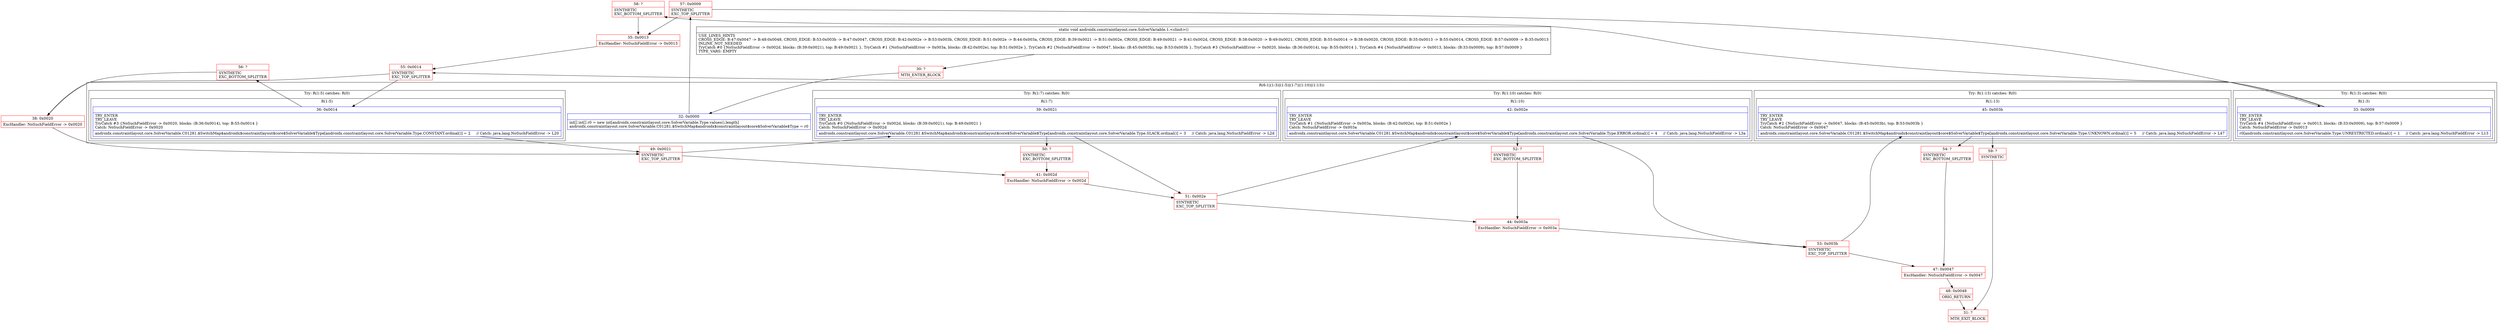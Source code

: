 digraph "CFG forandroidx.constraintlayout.core.SolverVariable.1.\<clinit\>()V" {
subgraph cluster_Region_1731710990 {
label = "R(6:1|(1:3)|(1:5)|(1:7)|(1:10)|(1:13))";
node [shape=record,color=blue];
Node_32 [shape=record,label="{32\:\ 0x0000|int[] int[] r0 = new int[androidx.constraintlayout.core.SolverVariable.Type.values().length]\landroidx.constraintlayout.core.SolverVariable.C01281.$SwitchMap$androidx$constraintlayout$core$SolverVariable$Type = r0\l}"];
subgraph cluster_TryCatchRegion_1647892438 {
label = "Try: R(1:3) catches: R(0)";
node [shape=record,color=blue];
subgraph cluster_Region_1586108324 {
label = "R(1:3)";
node [shape=record,color=blue];
Node_33 [shape=record,label="{33\:\ 0x0009|TRY_ENTER\lTRY_LEAVE\lTryCatch #4 \{NoSuchFieldError \-\> 0x0013, blocks: (B:33:0x0009), top: B:57:0x0009 \}\lCatch: NoSuchFieldError \-\> 0x0013\l|r0[androidx.constraintlayout.core.SolverVariable.Type.UNRESTRICTED.ordinal()] = 1     \/\/ Catch: java.lang.NoSuchFieldError \-\> L13\l}"];
}
subgraph cluster_Region_1668123510 {
label = "R(0) | ExcHandler: NoSuchFieldError \-\> 0x0013\l";
node [shape=record,color=blue];
}
}
subgraph cluster_TryCatchRegion_772799131 {
label = "Try: R(1:5) catches: R(0)";
node [shape=record,color=blue];
subgraph cluster_Region_1251676548 {
label = "R(1:5)";
node [shape=record,color=blue];
Node_36 [shape=record,label="{36\:\ 0x0014|TRY_ENTER\lTRY_LEAVE\lTryCatch #3 \{NoSuchFieldError \-\> 0x0020, blocks: (B:36:0x0014), top: B:55:0x0014 \}\lCatch: NoSuchFieldError \-\> 0x0020\l|androidx.constraintlayout.core.SolverVariable.C01281.$SwitchMap$androidx$constraintlayout$core$SolverVariable$Type[androidx.constraintlayout.core.SolverVariable.Type.CONSTANT.ordinal()] = 2     \/\/ Catch: java.lang.NoSuchFieldError \-\> L20\l}"];
}
subgraph cluster_Region_1857681766 {
label = "R(0) | ExcHandler: NoSuchFieldError \-\> 0x0020\l";
node [shape=record,color=blue];
}
}
subgraph cluster_TryCatchRegion_1635838460 {
label = "Try: R(1:7) catches: R(0)";
node [shape=record,color=blue];
subgraph cluster_Region_805964917 {
label = "R(1:7)";
node [shape=record,color=blue];
Node_39 [shape=record,label="{39\:\ 0x0021|TRY_ENTER\lTRY_LEAVE\lTryCatch #0 \{NoSuchFieldError \-\> 0x002d, blocks: (B:39:0x0021), top: B:49:0x0021 \}\lCatch: NoSuchFieldError \-\> 0x002d\l|androidx.constraintlayout.core.SolverVariable.C01281.$SwitchMap$androidx$constraintlayout$core$SolverVariable$Type[androidx.constraintlayout.core.SolverVariable.Type.SLACK.ordinal()] = 3     \/\/ Catch: java.lang.NoSuchFieldError \-\> L2d\l}"];
}
subgraph cluster_Region_579812545 {
label = "R(0) | ExcHandler: NoSuchFieldError \-\> 0x002d\l";
node [shape=record,color=blue];
}
}
subgraph cluster_TryCatchRegion_64783167 {
label = "Try: R(1:10) catches: R(0)";
node [shape=record,color=blue];
subgraph cluster_Region_1710572977 {
label = "R(1:10)";
node [shape=record,color=blue];
Node_42 [shape=record,label="{42\:\ 0x002e|TRY_ENTER\lTRY_LEAVE\lTryCatch #1 \{NoSuchFieldError \-\> 0x003a, blocks: (B:42:0x002e), top: B:51:0x002e \}\lCatch: NoSuchFieldError \-\> 0x003a\l|androidx.constraintlayout.core.SolverVariable.C01281.$SwitchMap$androidx$constraintlayout$core$SolverVariable$Type[androidx.constraintlayout.core.SolverVariable.Type.ERROR.ordinal()] = 4     \/\/ Catch: java.lang.NoSuchFieldError \-\> L3a\l}"];
}
subgraph cluster_Region_92050654 {
label = "R(0) | ExcHandler: NoSuchFieldError \-\> 0x003a\l";
node [shape=record,color=blue];
}
}
subgraph cluster_TryCatchRegion_1582221700 {
label = "Try: R(1:13) catches: R(0)";
node [shape=record,color=blue];
subgraph cluster_Region_963410953 {
label = "R(1:13)";
node [shape=record,color=blue];
Node_45 [shape=record,label="{45\:\ 0x003b|TRY_ENTER\lTRY_LEAVE\lTryCatch #2 \{NoSuchFieldError \-\> 0x0047, blocks: (B:45:0x003b), top: B:53:0x003b \}\lCatch: NoSuchFieldError \-\> 0x0047\l|androidx.constraintlayout.core.SolverVariable.C01281.$SwitchMap$androidx$constraintlayout$core$SolverVariable$Type[androidx.constraintlayout.core.SolverVariable.Type.UNKNOWN.ordinal()] = 5     \/\/ Catch: java.lang.NoSuchFieldError \-\> L47\l}"];
}
subgraph cluster_Region_1996193368 {
label = "R(0) | ExcHandler: NoSuchFieldError \-\> 0x0047\l";
node [shape=record,color=blue];
}
}
}
subgraph cluster_Region_1668123510 {
label = "R(0) | ExcHandler: NoSuchFieldError \-\> 0x0013\l";
node [shape=record,color=blue];
}
subgraph cluster_Region_1857681766 {
label = "R(0) | ExcHandler: NoSuchFieldError \-\> 0x0020\l";
node [shape=record,color=blue];
}
subgraph cluster_Region_579812545 {
label = "R(0) | ExcHandler: NoSuchFieldError \-\> 0x002d\l";
node [shape=record,color=blue];
}
subgraph cluster_Region_92050654 {
label = "R(0) | ExcHandler: NoSuchFieldError \-\> 0x003a\l";
node [shape=record,color=blue];
}
subgraph cluster_Region_1996193368 {
label = "R(0) | ExcHandler: NoSuchFieldError \-\> 0x0047\l";
node [shape=record,color=blue];
}
Node_30 [shape=record,color=red,label="{30\:\ ?|MTH_ENTER_BLOCK\l}"];
Node_57 [shape=record,color=red,label="{57\:\ 0x0009|SYNTHETIC\lEXC_TOP_SPLITTER\l}"];
Node_55 [shape=record,color=red,label="{55\:\ 0x0014|SYNTHETIC\lEXC_TOP_SPLITTER\l}"];
Node_49 [shape=record,color=red,label="{49\:\ 0x0021|SYNTHETIC\lEXC_TOP_SPLITTER\l}"];
Node_50 [shape=record,color=red,label="{50\:\ ?|SYNTHETIC\lEXC_BOTTOM_SPLITTER\l}"];
Node_51 [shape=record,color=red,label="{51\:\ 0x002e|SYNTHETIC\lEXC_TOP_SPLITTER\l}"];
Node_52 [shape=record,color=red,label="{52\:\ ?|SYNTHETIC\lEXC_BOTTOM_SPLITTER\l}"];
Node_53 [shape=record,color=red,label="{53\:\ 0x003b|SYNTHETIC\lEXC_TOP_SPLITTER\l}"];
Node_54 [shape=record,color=red,label="{54\:\ ?|SYNTHETIC\lEXC_BOTTOM_SPLITTER\l}"];
Node_59 [shape=record,color=red,label="{59\:\ ?|SYNTHETIC\l}"];
Node_31 [shape=record,color=red,label="{31\:\ ?|MTH_EXIT_BLOCK\l}"];
Node_47 [shape=record,color=red,label="{47\:\ 0x0047|ExcHandler: NoSuchFieldError \-\> 0x0047\l}"];
Node_48 [shape=record,color=red,label="{48\:\ 0x0048|ORIG_RETURN\l}"];
Node_44 [shape=record,color=red,label="{44\:\ 0x003a|ExcHandler: NoSuchFieldError \-\> 0x003a\l}"];
Node_41 [shape=record,color=red,label="{41\:\ 0x002d|ExcHandler: NoSuchFieldError \-\> 0x002d\l}"];
Node_56 [shape=record,color=red,label="{56\:\ ?|SYNTHETIC\lEXC_BOTTOM_SPLITTER\l}"];
Node_38 [shape=record,color=red,label="{38\:\ 0x0020|ExcHandler: NoSuchFieldError \-\> 0x0020\l}"];
Node_58 [shape=record,color=red,label="{58\:\ ?|SYNTHETIC\lEXC_BOTTOM_SPLITTER\l}"];
Node_35 [shape=record,color=red,label="{35\:\ 0x0013|ExcHandler: NoSuchFieldError \-\> 0x0013\l}"];
MethodNode[shape=record,label="{static void androidx.constraintlayout.core.SolverVariable.1.\<clinit\>()  | USE_LINES_HINTS\lCROSS_EDGE: B:47:0x0047 \-\> B:48:0x0048, CROSS_EDGE: B:53:0x003b \-\> B:47:0x0047, CROSS_EDGE: B:42:0x002e \-\> B:53:0x003b, CROSS_EDGE: B:51:0x002e \-\> B:44:0x003a, CROSS_EDGE: B:39:0x0021 \-\> B:51:0x002e, CROSS_EDGE: B:49:0x0021 \-\> B:41:0x002d, CROSS_EDGE: B:38:0x0020 \-\> B:49:0x0021, CROSS_EDGE: B:55:0x0014 \-\> B:38:0x0020, CROSS_EDGE: B:35:0x0013 \-\> B:55:0x0014, CROSS_EDGE: B:57:0x0009 \-\> B:35:0x0013\lINLINE_NOT_NEEDED\lTryCatch #0 \{NoSuchFieldError \-\> 0x002d, blocks: (B:39:0x0021), top: B:49:0x0021 \}, TryCatch #1 \{NoSuchFieldError \-\> 0x003a, blocks: (B:42:0x002e), top: B:51:0x002e \}, TryCatch #2 \{NoSuchFieldError \-\> 0x0047, blocks: (B:45:0x003b), top: B:53:0x003b \}, TryCatch #3 \{NoSuchFieldError \-\> 0x0020, blocks: (B:36:0x0014), top: B:55:0x0014 \}, TryCatch #4 \{NoSuchFieldError \-\> 0x0013, blocks: (B:33:0x0009), top: B:57:0x0009 \}\lTYPE_VARS: EMPTY\l}"];
MethodNode -> Node_30;Node_32 -> Node_57;
Node_33 -> Node_55;
Node_33 -> Node_58;
Node_36 -> Node_49;
Node_36 -> Node_56;
Node_39 -> Node_50;
Node_39 -> Node_51;
Node_42 -> Node_52;
Node_42 -> Node_53;
Node_45 -> Node_54;
Node_45 -> Node_59;
Node_30 -> Node_32;
Node_57 -> Node_33;
Node_57 -> Node_35;
Node_55 -> Node_36;
Node_55 -> Node_38;
Node_49 -> Node_39;
Node_49 -> Node_41;
Node_50 -> Node_41;
Node_51 -> Node_42;
Node_51 -> Node_44;
Node_52 -> Node_44;
Node_53 -> Node_45;
Node_53 -> Node_47;
Node_54 -> Node_47;
Node_59 -> Node_31;
Node_47 -> Node_48;
Node_48 -> Node_31;
Node_44 -> Node_53;
Node_41 -> Node_51;
Node_56 -> Node_38;
Node_38 -> Node_49;
Node_58 -> Node_35;
Node_35 -> Node_55;
}

